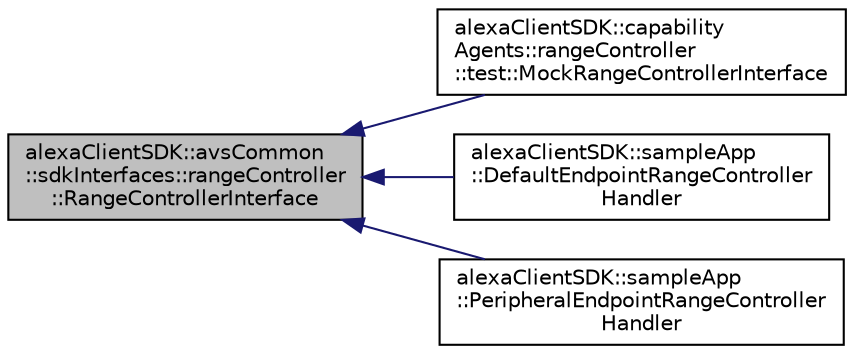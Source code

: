 digraph "alexaClientSDK::avsCommon::sdkInterfaces::rangeController::RangeControllerInterface"
{
 // LATEX_PDF_SIZE
  edge [fontname="Helvetica",fontsize="10",labelfontname="Helvetica",labelfontsize="10"];
  node [fontname="Helvetica",fontsize="10",shape=record];
  rankdir="LR";
  Node1 [label="alexaClientSDK::avsCommon\l::sdkInterfaces::rangeController\l::RangeControllerInterface",height=0.2,width=0.4,color="black", fillcolor="grey75", style="filled", fontcolor="black",tooltip=" "];
  Node1 -> Node2 [dir="back",color="midnightblue",fontsize="10",style="solid",fontname="Helvetica"];
  Node2 [label="alexaClientSDK::capability\lAgents::rangeController\l::test::MockRangeControllerInterface",height=0.2,width=0.4,color="black", fillcolor="white", style="filled",URL="$classalexa_client_s_d_k_1_1capability_agents_1_1range_controller_1_1test_1_1_mock_range_controller_interface.html",tooltip=" "];
  Node1 -> Node3 [dir="back",color="midnightblue",fontsize="10",style="solid",fontname="Helvetica"];
  Node3 [label="alexaClientSDK::sampleApp\l::DefaultEndpointRangeController\lHandler",height=0.2,width=0.4,color="black", fillcolor="white", style="filled",URL="$classalexa_client_s_d_k_1_1sample_app_1_1_default_endpoint_range_controller_handler.html",tooltip=" "];
  Node1 -> Node4 [dir="back",color="midnightblue",fontsize="10",style="solid",fontname="Helvetica"];
  Node4 [label="alexaClientSDK::sampleApp\l::PeripheralEndpointRangeController\lHandler",height=0.2,width=0.4,color="black", fillcolor="white", style="filled",URL="$classalexa_client_s_d_k_1_1sample_app_1_1_peripheral_endpoint_range_controller_handler.html",tooltip=" "];
}
